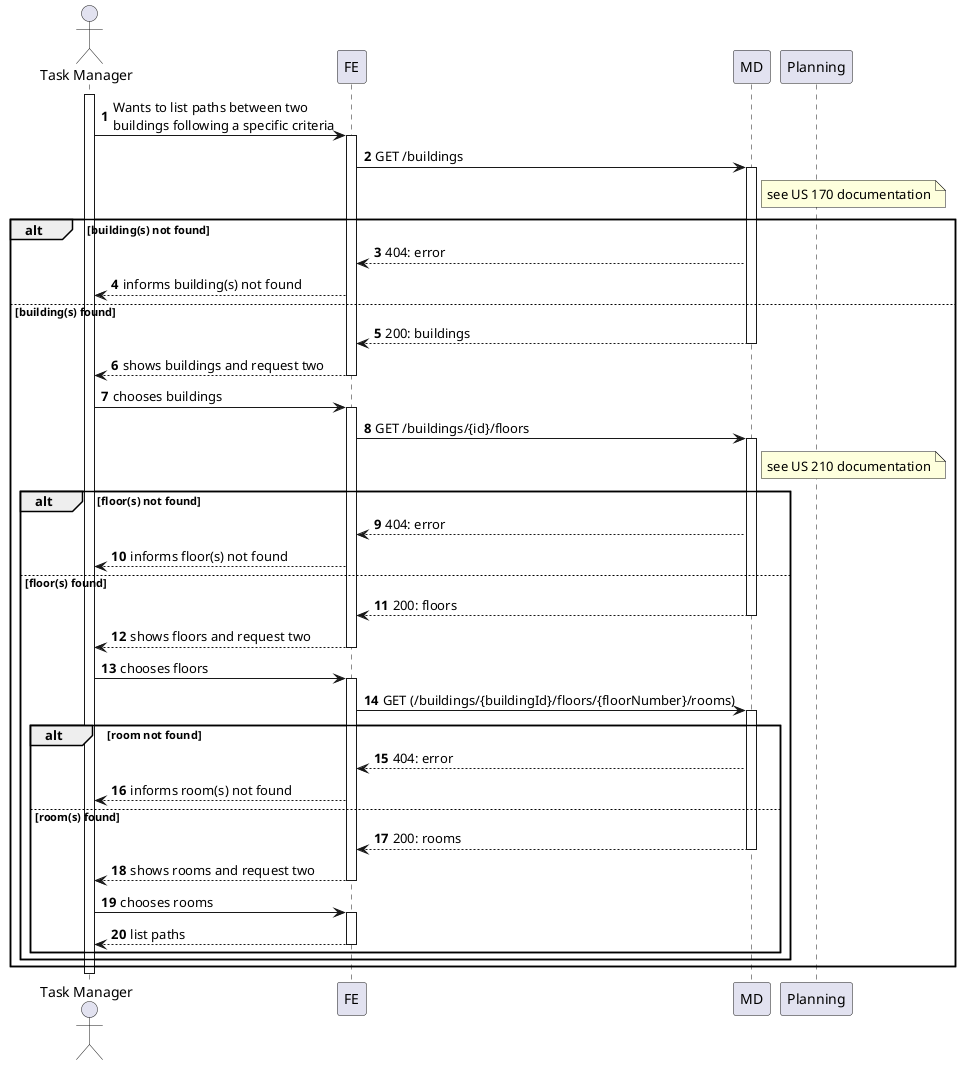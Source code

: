 @startuml
autonumber

actor "Task Manager" as usr

participant "FE" as ui
participant "MD" as md
participant "Planning" as pl

activate usr
    usr -> ui : Wants to list paths between two \nbuildings following a specific criteria
    activate ui
            ui -> md : GET /buildings
            activate md
                note right of md : see US 170 documentation

            alt building(s) not found
                md --> ui: 404: error
                ui --> usr: informs building(s) not found
            else building(s) found
                md --> ui : 200: buildings
                deactivate md

            ui --> usr : shows buildings and request two
        deactivate ui

        usr -> ui : chooses buildings
        activate ui
            ui -> md : GET /buildings/{id}/floors
            activate md
                note right of md : see US 210 documentation

                alt floor(s) not found
                    md --> ui: 404: error
                    ui --> usr: informs floor(s) not found
                else floor(s) found
                    md --> ui : 200: floors
                    deactivate md

            ui --> usr : shows floors and request two
        deactivate ui

        usr -> ui: chooses floors
        activate ui
            ui -> md : GET (/buildings/{buildingId}/floors/{floorNumber}/rooms)
            activate md


                alt room not found
                    md --> ui: 404: error
                    ui --> usr: informs room(s) not found
                else room(s) found
                    md --> ui : 200: rooms
                    deactivate md
                    ui --> usr : shows rooms and request two

        deactivate ui

                usr -> ui: chooses rooms
                activate ui
                    ui --> usr: list paths
                deactivate ui
                    end
                end
            end
        deactivate ui
    deactivate usr

@enduml
